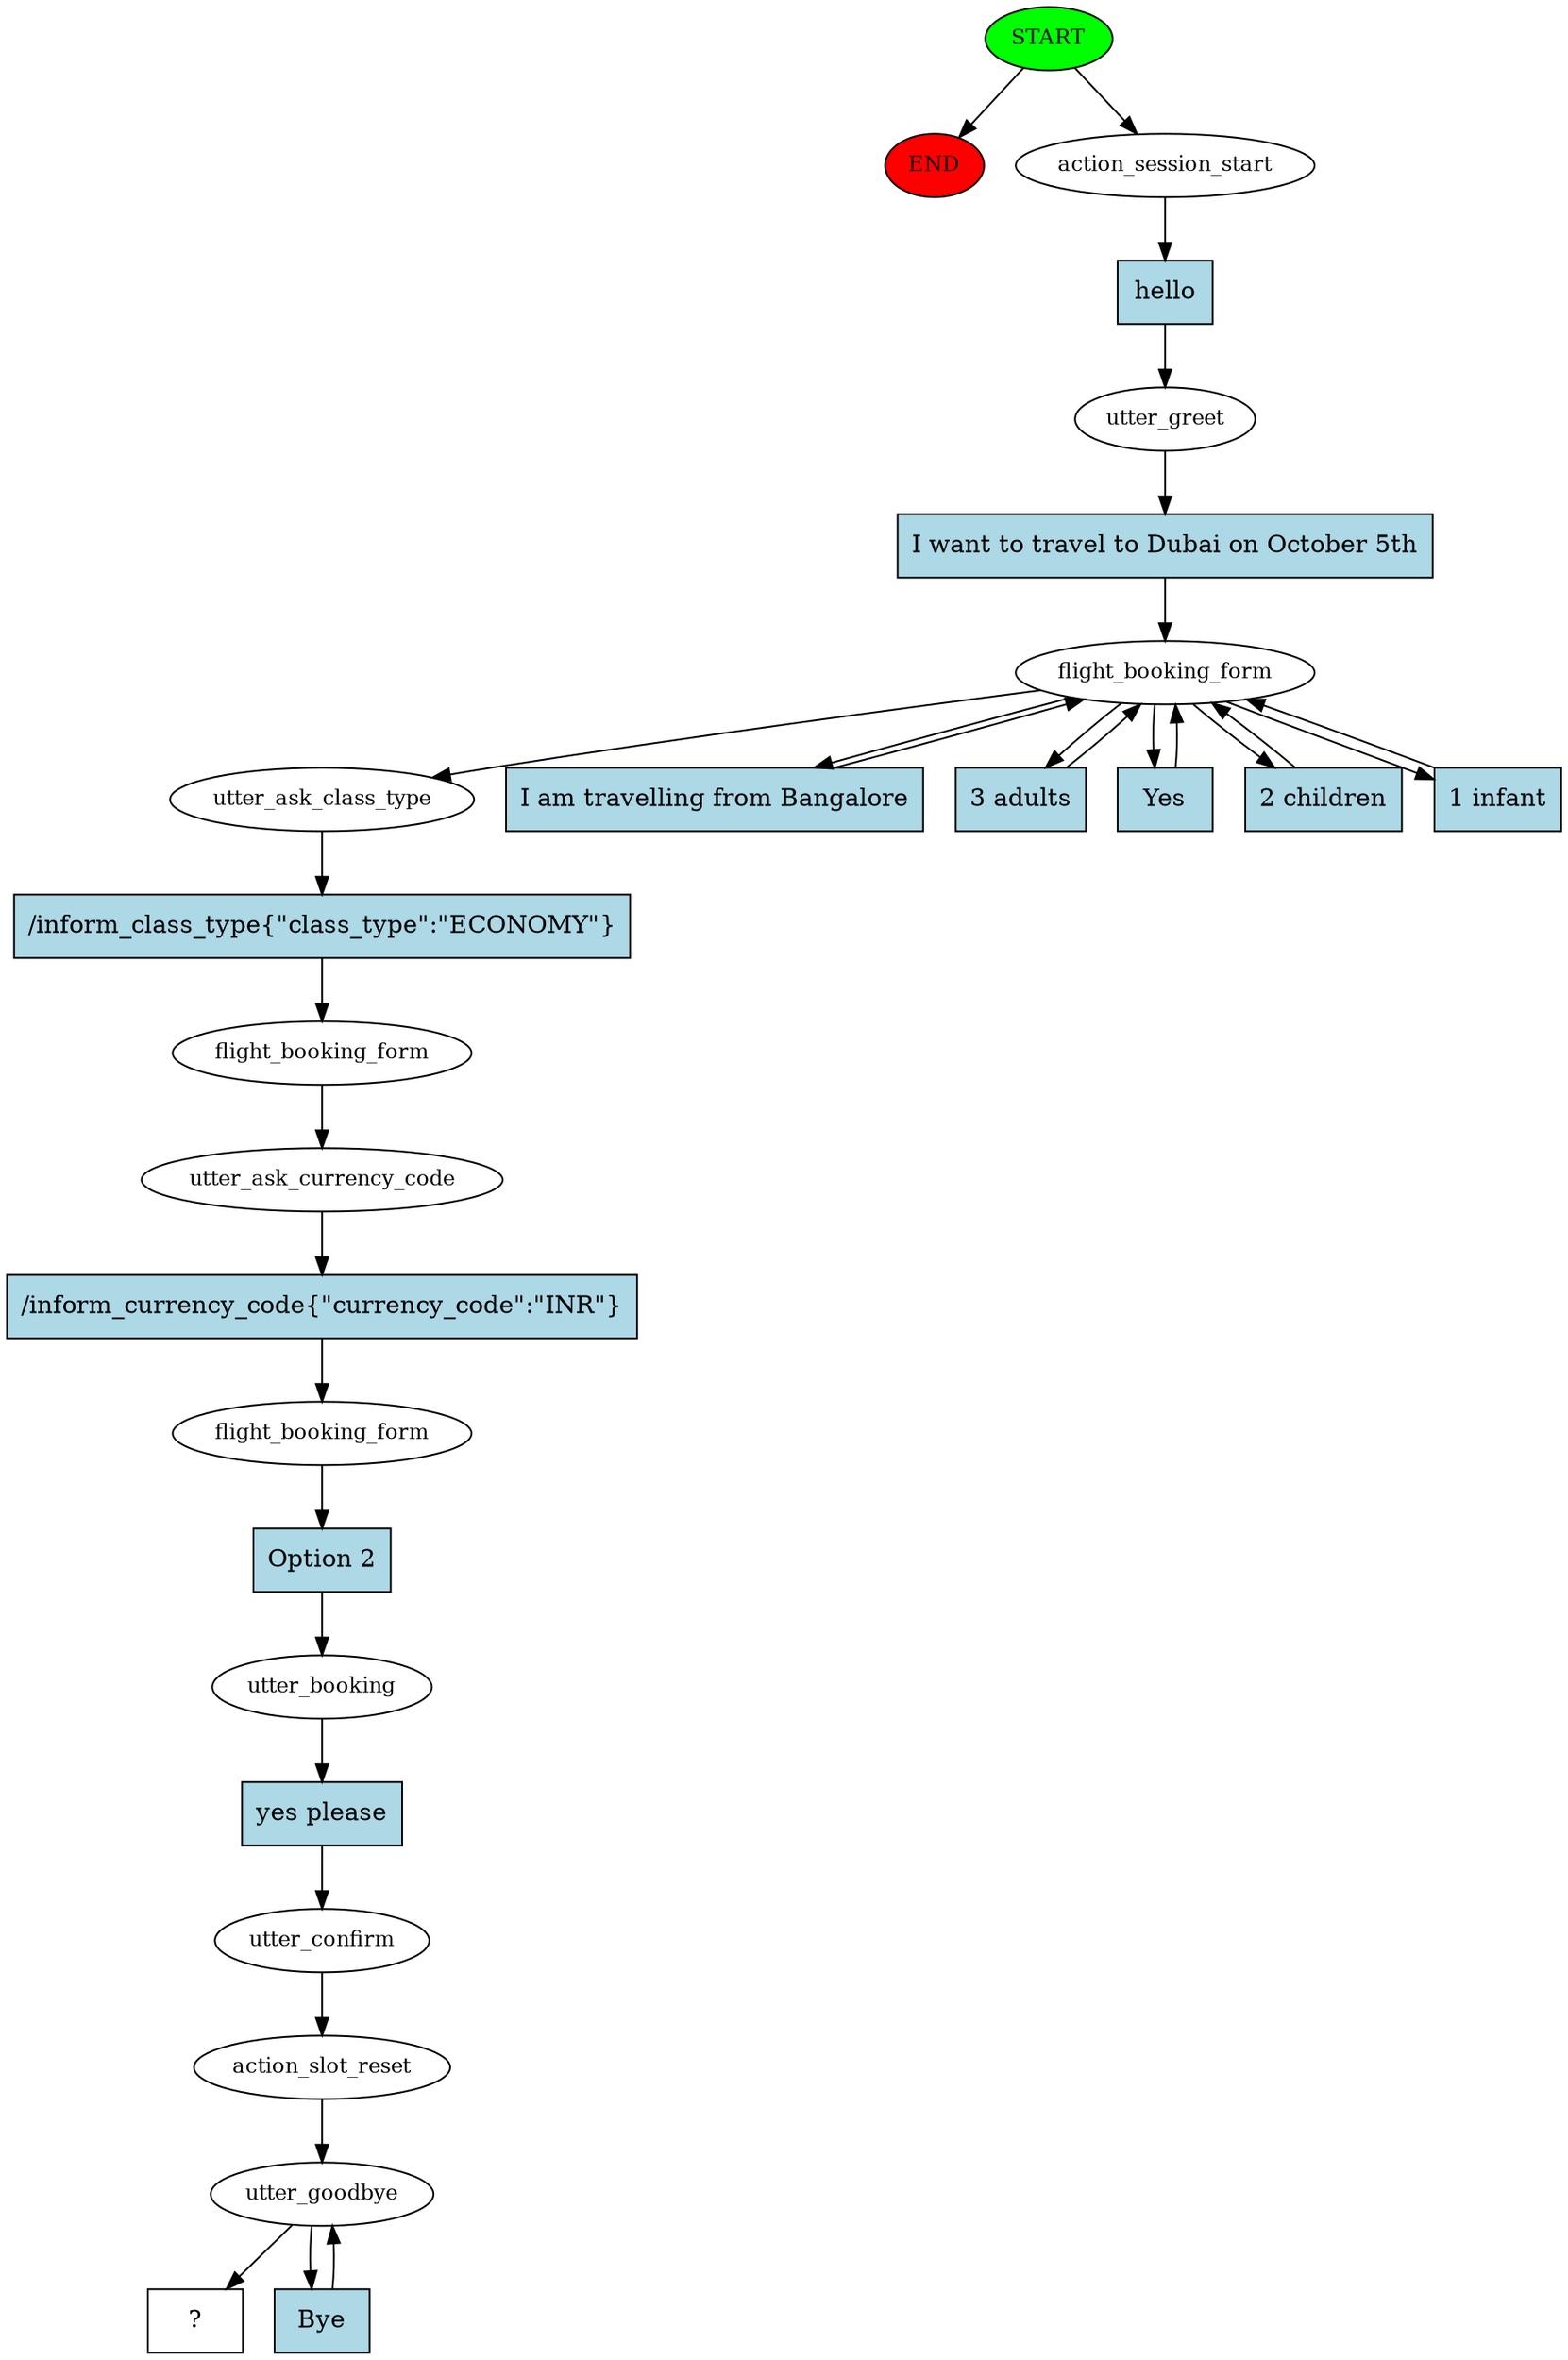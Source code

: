 digraph  {
0 [class="start active", fillcolor=green, fontsize=12, label=START, style=filled];
"-1" [class=end, fillcolor=red, fontsize=12, label=END, style=filled];
1 [class=active, fontsize=12, label=action_session_start];
2 [class=active, fontsize=12, label=utter_greet];
3 [class=active, fontsize=12, label=flight_booking_form];
10 [class=active, fontsize=12, label=utter_ask_class_type];
11 [class=active, fontsize=12, label=flight_booking_form];
12 [class=active, fontsize=12, label=utter_ask_currency_code];
13 [class=active, fontsize=12, label=flight_booking_form];
14 [class=active, fontsize=12, label=utter_booking];
15 [class=active, fontsize=12, label=utter_confirm];
16 [class=active, fontsize=12, label=action_slot_reset];
17 [class=active, fontsize=12, label=utter_goodbye];
19 [class="intent dashed active", label="  ?  ", shape=rect];
20 [class="intent active", fillcolor=lightblue, label=hello, shape=rect, style=filled];
21 [class="intent active", fillcolor=lightblue, label="I want to travel to Dubai on October 5th", shape=rect, style=filled];
22 [class="intent active", fillcolor=lightblue, label="I am travelling from Bangalore", shape=rect, style=filled];
23 [class="intent active", fillcolor=lightblue, label="3 adults", shape=rect, style=filled];
24 [class="intent active", fillcolor=lightblue, label=Yes, shape=rect, style=filled];
25 [class="intent active", fillcolor=lightblue, label="2 children", shape=rect, style=filled];
26 [class="intent active", fillcolor=lightblue, label="1 infant", shape=rect, style=filled];
27 [class="intent active", fillcolor=lightblue, label="/inform_class_type{\"class_type\":\"ECONOMY\"}", shape=rect, style=filled];
28 [class="intent active", fillcolor=lightblue, label="/inform_currency_code{\"currency_code\":\"INR\"}", shape=rect, style=filled];
29 [class="intent active", fillcolor=lightblue, label="Option 2", shape=rect, style=filled];
30 [class="intent active", fillcolor=lightblue, label="yes please", shape=rect, style=filled];
31 [class="intent active", fillcolor=lightblue, label=Bye, shape=rect, style=filled];
0 -> "-1"  [class="", key=NONE, label=""];
0 -> 1  [class=active, key=NONE, label=""];
1 -> 20  [class=active, key=0];
2 -> 21  [class=active, key=0];
3 -> 10  [class=active, key=NONE, label=""];
3 -> 22  [class=active, key=0];
3 -> 23  [class=active, key=0];
3 -> 24  [class=active, key=0];
3 -> 25  [class=active, key=0];
3 -> 26  [class=active, key=0];
10 -> 27  [class=active, key=0];
11 -> 12  [class=active, key=NONE, label=""];
12 -> 28  [class=active, key=0];
13 -> 29  [class=active, key=0];
14 -> 30  [class=active, key=0];
15 -> 16  [class=active, key=NONE, label=""];
16 -> 17  [class=active, key=NONE, label=""];
17 -> 19  [class=active, key=NONE, label=""];
17 -> 31  [class=active, key=0];
20 -> 2  [class=active, key=0];
21 -> 3  [class=active, key=0];
22 -> 3  [class=active, key=0];
23 -> 3  [class=active, key=0];
24 -> 3  [class=active, key=0];
25 -> 3  [class=active, key=0];
26 -> 3  [class=active, key=0];
27 -> 11  [class=active, key=0];
28 -> 13  [class=active, key=0];
29 -> 14  [class=active, key=0];
30 -> 15  [class=active, key=0];
31 -> 17  [class=active, key=0];
}
